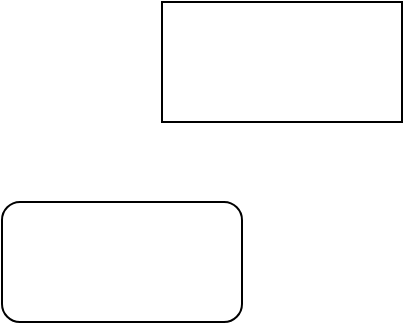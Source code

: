 <mxfile version="14.8.6" type="github"><diagram id="Gxj6ldih2GW-xC4r5N9R" name="Page-1"><mxGraphModel dx="1422" dy="762" grid="1" gridSize="10" guides="1" tooltips="1" connect="1" arrows="1" fold="1" page="1" pageScale="1" pageWidth="827" pageHeight="1169" math="0" shadow="0"><root><mxCell id="0"/><mxCell id="1" parent="0"/><mxCell id="vJ7bl70GMvvb-KwzeP8C-1" value="" style="rounded=1;whiteSpace=wrap;html=1;" parent="1" vertex="1"><mxGeometry x="350" y="330" width="120" height="60" as="geometry"/></mxCell><mxCell id="vJ7bl70GMvvb-KwzeP8C-2" value="" style="rounded=0;whiteSpace=wrap;html=1;" parent="1" vertex="1"><mxGeometry x="350" y="330" width="120" height="60" as="geometry"/></mxCell><mxCell id="vJ7bl70GMvvb-KwzeP8C-3" value="" style="rounded=1;whiteSpace=wrap;html=1;" parent="1" vertex="1"><mxGeometry x="270" y="430" width="120" height="60" as="geometry"/></mxCell></root></mxGraphModel></diagram></mxfile>